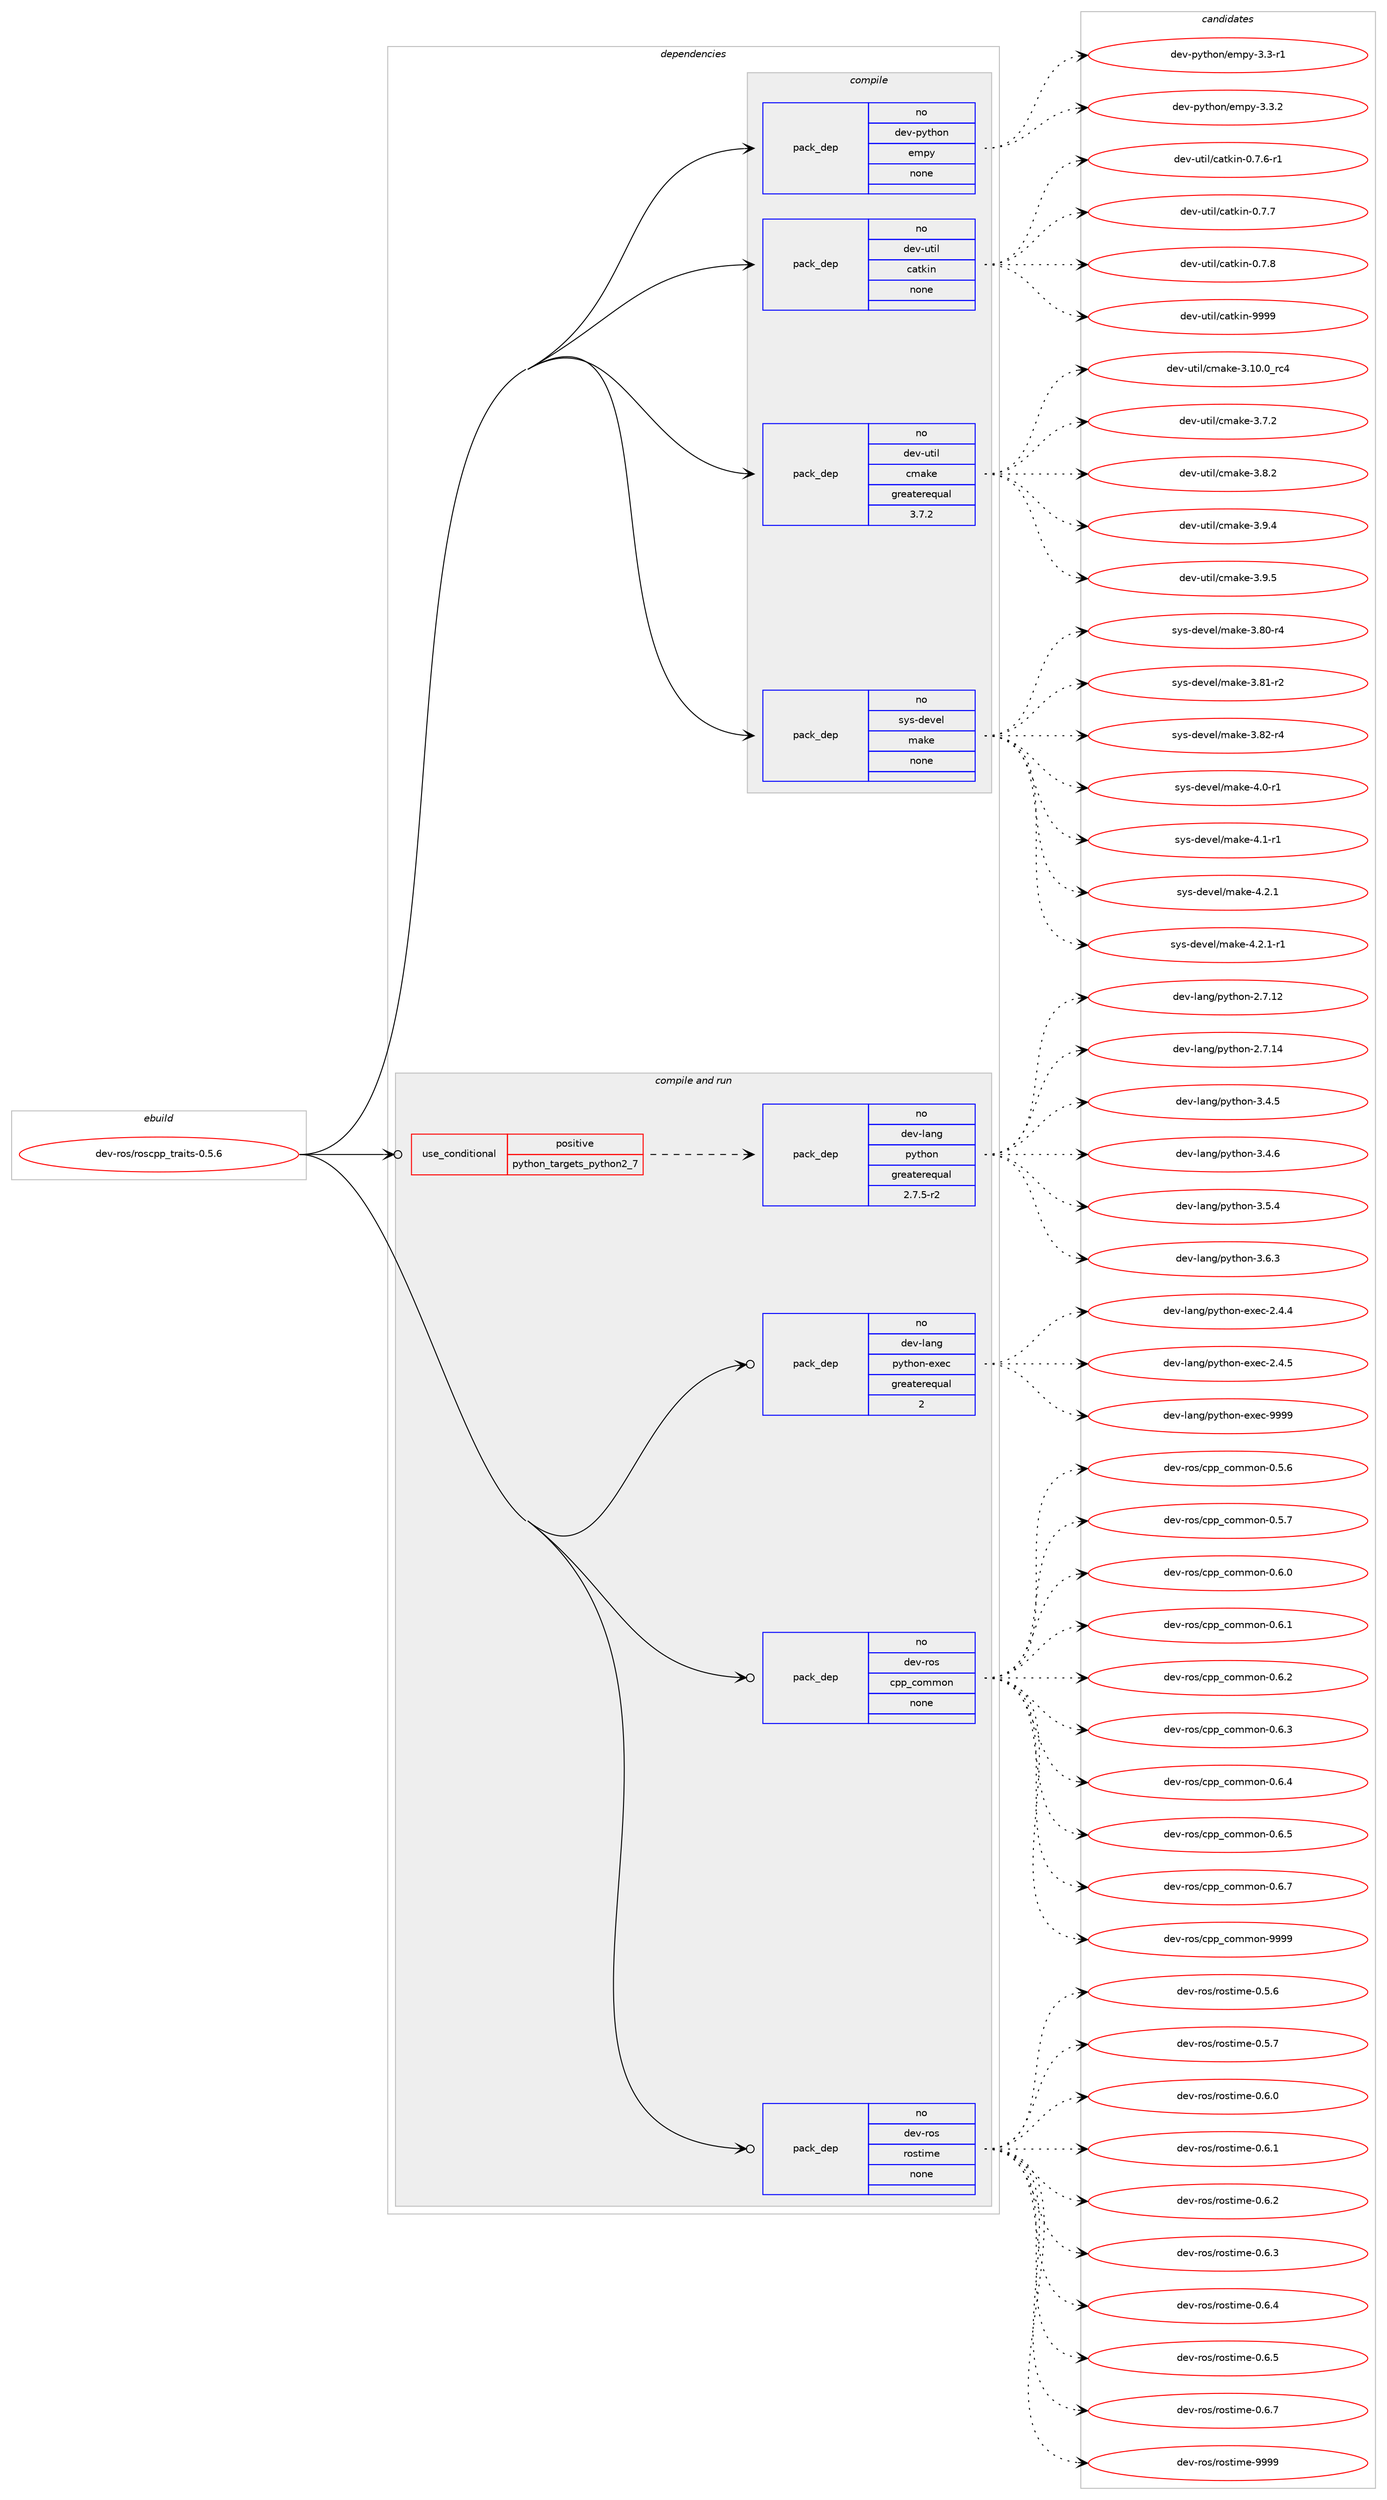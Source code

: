 digraph prolog {

# *************
# Graph options
# *************

newrank=true;
concentrate=true;
compound=true;
graph [rankdir=LR,fontname=Helvetica,fontsize=10,ranksep=1.5];#, ranksep=2.5, nodesep=0.2];
edge  [arrowhead=vee];
node  [fontname=Helvetica,fontsize=10];

# **********
# The ebuild
# **********

subgraph cluster_leftcol {
color=gray;
rank=same;
label=<<i>ebuild</i>>;
id [label="dev-ros/roscpp_traits-0.5.6", color=red, width=4, href="../dev-ros/roscpp_traits-0.5.6.svg"];
}

# ****************
# The dependencies
# ****************

subgraph cluster_midcol {
color=gray;
label=<<i>dependencies</i>>;
subgraph cluster_compile {
fillcolor="#eeeeee";
style=filled;
label=<<i>compile</i>>;
subgraph pack158861 {
dependency209410 [label=<<TABLE BORDER="0" CELLBORDER="1" CELLSPACING="0" CELLPADDING="4" WIDTH="220"><TR><TD ROWSPAN="6" CELLPADDING="30">pack_dep</TD></TR><TR><TD WIDTH="110">no</TD></TR><TR><TD>dev-python</TD></TR><TR><TD>empy</TD></TR><TR><TD>none</TD></TR><TR><TD></TD></TR></TABLE>>, shape=none, color=blue];
}
id:e -> dependency209410:w [weight=20,style="solid",arrowhead="vee"];
subgraph pack158862 {
dependency209411 [label=<<TABLE BORDER="0" CELLBORDER="1" CELLSPACING="0" CELLPADDING="4" WIDTH="220"><TR><TD ROWSPAN="6" CELLPADDING="30">pack_dep</TD></TR><TR><TD WIDTH="110">no</TD></TR><TR><TD>dev-util</TD></TR><TR><TD>catkin</TD></TR><TR><TD>none</TD></TR><TR><TD></TD></TR></TABLE>>, shape=none, color=blue];
}
id:e -> dependency209411:w [weight=20,style="solid",arrowhead="vee"];
subgraph pack158863 {
dependency209412 [label=<<TABLE BORDER="0" CELLBORDER="1" CELLSPACING="0" CELLPADDING="4" WIDTH="220"><TR><TD ROWSPAN="6" CELLPADDING="30">pack_dep</TD></TR><TR><TD WIDTH="110">no</TD></TR><TR><TD>dev-util</TD></TR><TR><TD>cmake</TD></TR><TR><TD>greaterequal</TD></TR><TR><TD>3.7.2</TD></TR></TABLE>>, shape=none, color=blue];
}
id:e -> dependency209412:w [weight=20,style="solid",arrowhead="vee"];
subgraph pack158864 {
dependency209413 [label=<<TABLE BORDER="0" CELLBORDER="1" CELLSPACING="0" CELLPADDING="4" WIDTH="220"><TR><TD ROWSPAN="6" CELLPADDING="30">pack_dep</TD></TR><TR><TD WIDTH="110">no</TD></TR><TR><TD>sys-devel</TD></TR><TR><TD>make</TD></TR><TR><TD>none</TD></TR><TR><TD></TD></TR></TABLE>>, shape=none, color=blue];
}
id:e -> dependency209413:w [weight=20,style="solid",arrowhead="vee"];
}
subgraph cluster_compileandrun {
fillcolor="#eeeeee";
style=filled;
label=<<i>compile and run</i>>;
subgraph cond46562 {
dependency209414 [label=<<TABLE BORDER="0" CELLBORDER="1" CELLSPACING="0" CELLPADDING="4"><TR><TD ROWSPAN="3" CELLPADDING="10">use_conditional</TD></TR><TR><TD>positive</TD></TR><TR><TD>python_targets_python2_7</TD></TR></TABLE>>, shape=none, color=red];
subgraph pack158865 {
dependency209415 [label=<<TABLE BORDER="0" CELLBORDER="1" CELLSPACING="0" CELLPADDING="4" WIDTH="220"><TR><TD ROWSPAN="6" CELLPADDING="30">pack_dep</TD></TR><TR><TD WIDTH="110">no</TD></TR><TR><TD>dev-lang</TD></TR><TR><TD>python</TD></TR><TR><TD>greaterequal</TD></TR><TR><TD>2.7.5-r2</TD></TR></TABLE>>, shape=none, color=blue];
}
dependency209414:e -> dependency209415:w [weight=20,style="dashed",arrowhead="vee"];
}
id:e -> dependency209414:w [weight=20,style="solid",arrowhead="odotvee"];
subgraph pack158866 {
dependency209416 [label=<<TABLE BORDER="0" CELLBORDER="1" CELLSPACING="0" CELLPADDING="4" WIDTH="220"><TR><TD ROWSPAN="6" CELLPADDING="30">pack_dep</TD></TR><TR><TD WIDTH="110">no</TD></TR><TR><TD>dev-lang</TD></TR><TR><TD>python-exec</TD></TR><TR><TD>greaterequal</TD></TR><TR><TD>2</TD></TR></TABLE>>, shape=none, color=blue];
}
id:e -> dependency209416:w [weight=20,style="solid",arrowhead="odotvee"];
subgraph pack158867 {
dependency209417 [label=<<TABLE BORDER="0" CELLBORDER="1" CELLSPACING="0" CELLPADDING="4" WIDTH="220"><TR><TD ROWSPAN="6" CELLPADDING="30">pack_dep</TD></TR><TR><TD WIDTH="110">no</TD></TR><TR><TD>dev-ros</TD></TR><TR><TD>cpp_common</TD></TR><TR><TD>none</TD></TR><TR><TD></TD></TR></TABLE>>, shape=none, color=blue];
}
id:e -> dependency209417:w [weight=20,style="solid",arrowhead="odotvee"];
subgraph pack158868 {
dependency209418 [label=<<TABLE BORDER="0" CELLBORDER="1" CELLSPACING="0" CELLPADDING="4" WIDTH="220"><TR><TD ROWSPAN="6" CELLPADDING="30">pack_dep</TD></TR><TR><TD WIDTH="110">no</TD></TR><TR><TD>dev-ros</TD></TR><TR><TD>rostime</TD></TR><TR><TD>none</TD></TR><TR><TD></TD></TR></TABLE>>, shape=none, color=blue];
}
id:e -> dependency209418:w [weight=20,style="solid",arrowhead="odotvee"];
}
subgraph cluster_run {
fillcolor="#eeeeee";
style=filled;
label=<<i>run</i>>;
}
}

# **************
# The candidates
# **************

subgraph cluster_choices {
rank=same;
color=gray;
label=<<i>candidates</i>>;

subgraph choice158861 {
color=black;
nodesep=1;
choice1001011184511212111610411111047101109112121455146514511449 [label="dev-python/empy-3.3-r1", color=red, width=4,href="../dev-python/empy-3.3-r1.svg"];
choice1001011184511212111610411111047101109112121455146514650 [label="dev-python/empy-3.3.2", color=red, width=4,href="../dev-python/empy-3.3.2.svg"];
dependency209410:e -> choice1001011184511212111610411111047101109112121455146514511449:w [style=dotted,weight="100"];
dependency209410:e -> choice1001011184511212111610411111047101109112121455146514650:w [style=dotted,weight="100"];
}
subgraph choice158862 {
color=black;
nodesep=1;
choice100101118451171161051084799971161071051104548465546544511449 [label="dev-util/catkin-0.7.6-r1", color=red, width=4,href="../dev-util/catkin-0.7.6-r1.svg"];
choice10010111845117116105108479997116107105110454846554655 [label="dev-util/catkin-0.7.7", color=red, width=4,href="../dev-util/catkin-0.7.7.svg"];
choice10010111845117116105108479997116107105110454846554656 [label="dev-util/catkin-0.7.8", color=red, width=4,href="../dev-util/catkin-0.7.8.svg"];
choice100101118451171161051084799971161071051104557575757 [label="dev-util/catkin-9999", color=red, width=4,href="../dev-util/catkin-9999.svg"];
dependency209411:e -> choice100101118451171161051084799971161071051104548465546544511449:w [style=dotted,weight="100"];
dependency209411:e -> choice10010111845117116105108479997116107105110454846554655:w [style=dotted,weight="100"];
dependency209411:e -> choice10010111845117116105108479997116107105110454846554656:w [style=dotted,weight="100"];
dependency209411:e -> choice100101118451171161051084799971161071051104557575757:w [style=dotted,weight="100"];
}
subgraph choice158863 {
color=black;
nodesep=1;
choice1001011184511711610510847991099710710145514649484648951149952 [label="dev-util/cmake-3.10.0_rc4", color=red, width=4,href="../dev-util/cmake-3.10.0_rc4.svg"];
choice10010111845117116105108479910997107101455146554650 [label="dev-util/cmake-3.7.2", color=red, width=4,href="../dev-util/cmake-3.7.2.svg"];
choice10010111845117116105108479910997107101455146564650 [label="dev-util/cmake-3.8.2", color=red, width=4,href="../dev-util/cmake-3.8.2.svg"];
choice10010111845117116105108479910997107101455146574652 [label="dev-util/cmake-3.9.4", color=red, width=4,href="../dev-util/cmake-3.9.4.svg"];
choice10010111845117116105108479910997107101455146574653 [label="dev-util/cmake-3.9.5", color=red, width=4,href="../dev-util/cmake-3.9.5.svg"];
dependency209412:e -> choice1001011184511711610510847991099710710145514649484648951149952:w [style=dotted,weight="100"];
dependency209412:e -> choice10010111845117116105108479910997107101455146554650:w [style=dotted,weight="100"];
dependency209412:e -> choice10010111845117116105108479910997107101455146564650:w [style=dotted,weight="100"];
dependency209412:e -> choice10010111845117116105108479910997107101455146574652:w [style=dotted,weight="100"];
dependency209412:e -> choice10010111845117116105108479910997107101455146574653:w [style=dotted,weight="100"];
}
subgraph choice158864 {
color=black;
nodesep=1;
choice11512111545100101118101108471099710710145514656484511452 [label="sys-devel/make-3.80-r4", color=red, width=4,href="../sys-devel/make-3.80-r4.svg"];
choice11512111545100101118101108471099710710145514656494511450 [label="sys-devel/make-3.81-r2", color=red, width=4,href="../sys-devel/make-3.81-r2.svg"];
choice11512111545100101118101108471099710710145514656504511452 [label="sys-devel/make-3.82-r4", color=red, width=4,href="../sys-devel/make-3.82-r4.svg"];
choice115121115451001011181011084710997107101455246484511449 [label="sys-devel/make-4.0-r1", color=red, width=4,href="../sys-devel/make-4.0-r1.svg"];
choice115121115451001011181011084710997107101455246494511449 [label="sys-devel/make-4.1-r1", color=red, width=4,href="../sys-devel/make-4.1-r1.svg"];
choice115121115451001011181011084710997107101455246504649 [label="sys-devel/make-4.2.1", color=red, width=4,href="../sys-devel/make-4.2.1.svg"];
choice1151211154510010111810110847109971071014552465046494511449 [label="sys-devel/make-4.2.1-r1", color=red, width=4,href="../sys-devel/make-4.2.1-r1.svg"];
dependency209413:e -> choice11512111545100101118101108471099710710145514656484511452:w [style=dotted,weight="100"];
dependency209413:e -> choice11512111545100101118101108471099710710145514656494511450:w [style=dotted,weight="100"];
dependency209413:e -> choice11512111545100101118101108471099710710145514656504511452:w [style=dotted,weight="100"];
dependency209413:e -> choice115121115451001011181011084710997107101455246484511449:w [style=dotted,weight="100"];
dependency209413:e -> choice115121115451001011181011084710997107101455246494511449:w [style=dotted,weight="100"];
dependency209413:e -> choice115121115451001011181011084710997107101455246504649:w [style=dotted,weight="100"];
dependency209413:e -> choice1151211154510010111810110847109971071014552465046494511449:w [style=dotted,weight="100"];
}
subgraph choice158865 {
color=black;
nodesep=1;
choice10010111845108971101034711212111610411111045504655464950 [label="dev-lang/python-2.7.12", color=red, width=4,href="../dev-lang/python-2.7.12.svg"];
choice10010111845108971101034711212111610411111045504655464952 [label="dev-lang/python-2.7.14", color=red, width=4,href="../dev-lang/python-2.7.14.svg"];
choice100101118451089711010347112121116104111110455146524653 [label="dev-lang/python-3.4.5", color=red, width=4,href="../dev-lang/python-3.4.5.svg"];
choice100101118451089711010347112121116104111110455146524654 [label="dev-lang/python-3.4.6", color=red, width=4,href="../dev-lang/python-3.4.6.svg"];
choice100101118451089711010347112121116104111110455146534652 [label="dev-lang/python-3.5.4", color=red, width=4,href="../dev-lang/python-3.5.4.svg"];
choice100101118451089711010347112121116104111110455146544651 [label="dev-lang/python-3.6.3", color=red, width=4,href="../dev-lang/python-3.6.3.svg"];
dependency209415:e -> choice10010111845108971101034711212111610411111045504655464950:w [style=dotted,weight="100"];
dependency209415:e -> choice10010111845108971101034711212111610411111045504655464952:w [style=dotted,weight="100"];
dependency209415:e -> choice100101118451089711010347112121116104111110455146524653:w [style=dotted,weight="100"];
dependency209415:e -> choice100101118451089711010347112121116104111110455146524654:w [style=dotted,weight="100"];
dependency209415:e -> choice100101118451089711010347112121116104111110455146534652:w [style=dotted,weight="100"];
dependency209415:e -> choice100101118451089711010347112121116104111110455146544651:w [style=dotted,weight="100"];
}
subgraph choice158866 {
color=black;
nodesep=1;
choice1001011184510897110103471121211161041111104510112010199455046524652 [label="dev-lang/python-exec-2.4.4", color=red, width=4,href="../dev-lang/python-exec-2.4.4.svg"];
choice1001011184510897110103471121211161041111104510112010199455046524653 [label="dev-lang/python-exec-2.4.5", color=red, width=4,href="../dev-lang/python-exec-2.4.5.svg"];
choice10010111845108971101034711212111610411111045101120101994557575757 [label="dev-lang/python-exec-9999", color=red, width=4,href="../dev-lang/python-exec-9999.svg"];
dependency209416:e -> choice1001011184510897110103471121211161041111104510112010199455046524652:w [style=dotted,weight="100"];
dependency209416:e -> choice1001011184510897110103471121211161041111104510112010199455046524653:w [style=dotted,weight="100"];
dependency209416:e -> choice10010111845108971101034711212111610411111045101120101994557575757:w [style=dotted,weight="100"];
}
subgraph choice158867 {
color=black;
nodesep=1;
choice1001011184511411111547991121129599111109109111110454846534654 [label="dev-ros/cpp_common-0.5.6", color=red, width=4,href="../dev-ros/cpp_common-0.5.6.svg"];
choice1001011184511411111547991121129599111109109111110454846534655 [label="dev-ros/cpp_common-0.5.7", color=red, width=4,href="../dev-ros/cpp_common-0.5.7.svg"];
choice1001011184511411111547991121129599111109109111110454846544648 [label="dev-ros/cpp_common-0.6.0", color=red, width=4,href="../dev-ros/cpp_common-0.6.0.svg"];
choice1001011184511411111547991121129599111109109111110454846544649 [label="dev-ros/cpp_common-0.6.1", color=red, width=4,href="../dev-ros/cpp_common-0.6.1.svg"];
choice1001011184511411111547991121129599111109109111110454846544650 [label="dev-ros/cpp_common-0.6.2", color=red, width=4,href="../dev-ros/cpp_common-0.6.2.svg"];
choice1001011184511411111547991121129599111109109111110454846544651 [label="dev-ros/cpp_common-0.6.3", color=red, width=4,href="../dev-ros/cpp_common-0.6.3.svg"];
choice1001011184511411111547991121129599111109109111110454846544652 [label="dev-ros/cpp_common-0.6.4", color=red, width=4,href="../dev-ros/cpp_common-0.6.4.svg"];
choice1001011184511411111547991121129599111109109111110454846544653 [label="dev-ros/cpp_common-0.6.5", color=red, width=4,href="../dev-ros/cpp_common-0.6.5.svg"];
choice1001011184511411111547991121129599111109109111110454846544655 [label="dev-ros/cpp_common-0.6.7", color=red, width=4,href="../dev-ros/cpp_common-0.6.7.svg"];
choice10010111845114111115479911211295991111091091111104557575757 [label="dev-ros/cpp_common-9999", color=red, width=4,href="../dev-ros/cpp_common-9999.svg"];
dependency209417:e -> choice1001011184511411111547991121129599111109109111110454846534654:w [style=dotted,weight="100"];
dependency209417:e -> choice1001011184511411111547991121129599111109109111110454846534655:w [style=dotted,weight="100"];
dependency209417:e -> choice1001011184511411111547991121129599111109109111110454846544648:w [style=dotted,weight="100"];
dependency209417:e -> choice1001011184511411111547991121129599111109109111110454846544649:w [style=dotted,weight="100"];
dependency209417:e -> choice1001011184511411111547991121129599111109109111110454846544650:w [style=dotted,weight="100"];
dependency209417:e -> choice1001011184511411111547991121129599111109109111110454846544651:w [style=dotted,weight="100"];
dependency209417:e -> choice1001011184511411111547991121129599111109109111110454846544652:w [style=dotted,weight="100"];
dependency209417:e -> choice1001011184511411111547991121129599111109109111110454846544653:w [style=dotted,weight="100"];
dependency209417:e -> choice1001011184511411111547991121129599111109109111110454846544655:w [style=dotted,weight="100"];
dependency209417:e -> choice10010111845114111115479911211295991111091091111104557575757:w [style=dotted,weight="100"];
}
subgraph choice158868 {
color=black;
nodesep=1;
choice1001011184511411111547114111115116105109101454846534654 [label="dev-ros/rostime-0.5.6", color=red, width=4,href="../dev-ros/rostime-0.5.6.svg"];
choice1001011184511411111547114111115116105109101454846534655 [label="dev-ros/rostime-0.5.7", color=red, width=4,href="../dev-ros/rostime-0.5.7.svg"];
choice1001011184511411111547114111115116105109101454846544648 [label="dev-ros/rostime-0.6.0", color=red, width=4,href="../dev-ros/rostime-0.6.0.svg"];
choice1001011184511411111547114111115116105109101454846544649 [label="dev-ros/rostime-0.6.1", color=red, width=4,href="../dev-ros/rostime-0.6.1.svg"];
choice1001011184511411111547114111115116105109101454846544650 [label="dev-ros/rostime-0.6.2", color=red, width=4,href="../dev-ros/rostime-0.6.2.svg"];
choice1001011184511411111547114111115116105109101454846544651 [label="dev-ros/rostime-0.6.3", color=red, width=4,href="../dev-ros/rostime-0.6.3.svg"];
choice1001011184511411111547114111115116105109101454846544652 [label="dev-ros/rostime-0.6.4", color=red, width=4,href="../dev-ros/rostime-0.6.4.svg"];
choice1001011184511411111547114111115116105109101454846544653 [label="dev-ros/rostime-0.6.5", color=red, width=4,href="../dev-ros/rostime-0.6.5.svg"];
choice1001011184511411111547114111115116105109101454846544655 [label="dev-ros/rostime-0.6.7", color=red, width=4,href="../dev-ros/rostime-0.6.7.svg"];
choice10010111845114111115471141111151161051091014557575757 [label="dev-ros/rostime-9999", color=red, width=4,href="../dev-ros/rostime-9999.svg"];
dependency209418:e -> choice1001011184511411111547114111115116105109101454846534654:w [style=dotted,weight="100"];
dependency209418:e -> choice1001011184511411111547114111115116105109101454846534655:w [style=dotted,weight="100"];
dependency209418:e -> choice1001011184511411111547114111115116105109101454846544648:w [style=dotted,weight="100"];
dependency209418:e -> choice1001011184511411111547114111115116105109101454846544649:w [style=dotted,weight="100"];
dependency209418:e -> choice1001011184511411111547114111115116105109101454846544650:w [style=dotted,weight="100"];
dependency209418:e -> choice1001011184511411111547114111115116105109101454846544651:w [style=dotted,weight="100"];
dependency209418:e -> choice1001011184511411111547114111115116105109101454846544652:w [style=dotted,weight="100"];
dependency209418:e -> choice1001011184511411111547114111115116105109101454846544653:w [style=dotted,weight="100"];
dependency209418:e -> choice1001011184511411111547114111115116105109101454846544655:w [style=dotted,weight="100"];
dependency209418:e -> choice10010111845114111115471141111151161051091014557575757:w [style=dotted,weight="100"];
}
}

}
